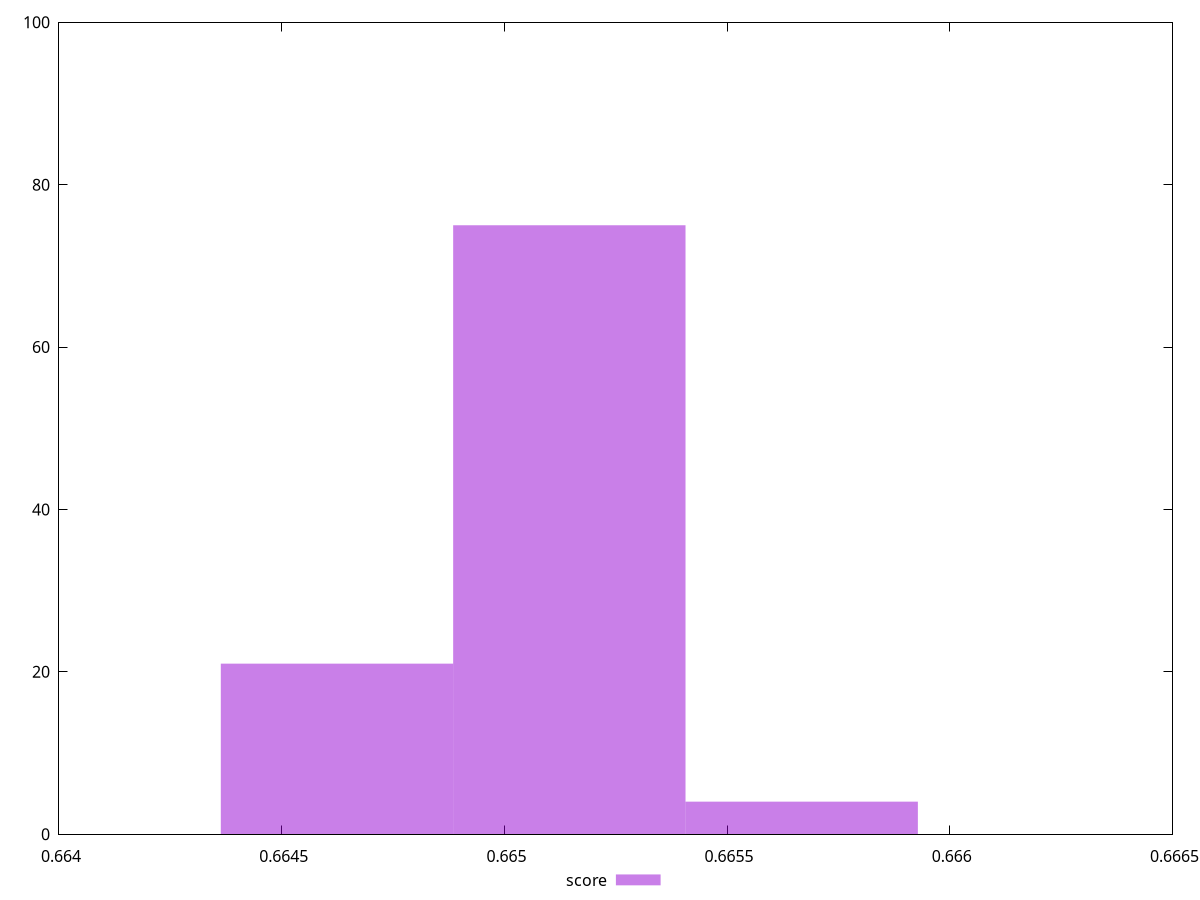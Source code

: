 reset
set terminal svg size 640, 490 enhanced background rgb 'white'
set output "report_00007_2020-12-11T15:55:29.892Z/uses-rel-preload/samples/pages+cached+noexternal+nofonts+nosvg+noimg/score/histogram.svg"

$score <<EOF
0.6646241055364371 21
0.6651457885078158 75
0.6656674714791945 4
EOF

set key outside below
set boxwidth 0.0005216829713786791
set yrange [0:100]
set style fill transparent solid 0.5 noborder

plot \
  $score title "score" with boxes, \


reset